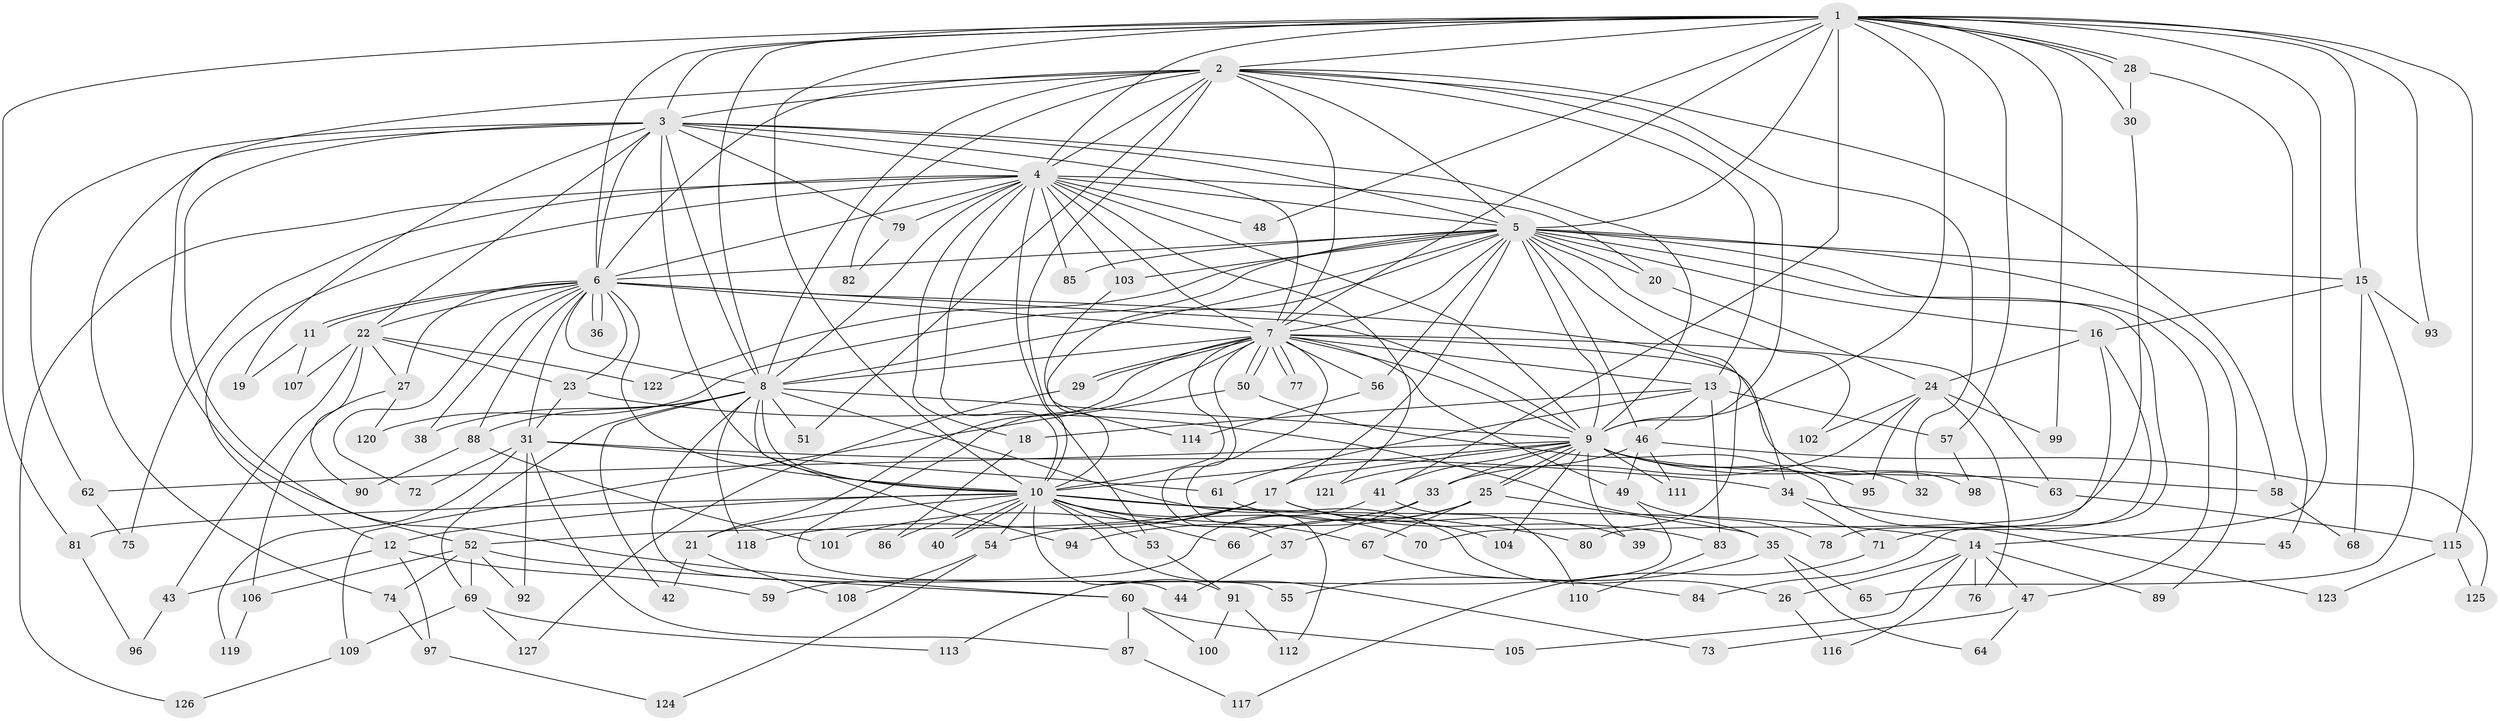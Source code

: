 // Generated by graph-tools (version 1.1) at 2025/01/03/09/25 03:01:17]
// undirected, 127 vertices, 279 edges
graph export_dot {
graph [start="1"]
  node [color=gray90,style=filled];
  1;
  2;
  3;
  4;
  5;
  6;
  7;
  8;
  9;
  10;
  11;
  12;
  13;
  14;
  15;
  16;
  17;
  18;
  19;
  20;
  21;
  22;
  23;
  24;
  25;
  26;
  27;
  28;
  29;
  30;
  31;
  32;
  33;
  34;
  35;
  36;
  37;
  38;
  39;
  40;
  41;
  42;
  43;
  44;
  45;
  46;
  47;
  48;
  49;
  50;
  51;
  52;
  53;
  54;
  55;
  56;
  57;
  58;
  59;
  60;
  61;
  62;
  63;
  64;
  65;
  66;
  67;
  68;
  69;
  70;
  71;
  72;
  73;
  74;
  75;
  76;
  77;
  78;
  79;
  80;
  81;
  82;
  83;
  84;
  85;
  86;
  87;
  88;
  89;
  90;
  91;
  92;
  93;
  94;
  95;
  96;
  97;
  98;
  99;
  100;
  101;
  102;
  103;
  104;
  105;
  106;
  107;
  108;
  109;
  110;
  111;
  112;
  113;
  114;
  115;
  116;
  117;
  118;
  119;
  120;
  121;
  122;
  123;
  124;
  125;
  126;
  127;
  1 -- 2;
  1 -- 3;
  1 -- 4;
  1 -- 5;
  1 -- 6;
  1 -- 7;
  1 -- 8;
  1 -- 9;
  1 -- 10;
  1 -- 14;
  1 -- 15;
  1 -- 28;
  1 -- 28;
  1 -- 30;
  1 -- 41;
  1 -- 48;
  1 -- 57;
  1 -- 81;
  1 -- 93;
  1 -- 99;
  1 -- 115;
  2 -- 3;
  2 -- 4;
  2 -- 5;
  2 -- 6;
  2 -- 7;
  2 -- 8;
  2 -- 9;
  2 -- 10;
  2 -- 13;
  2 -- 32;
  2 -- 51;
  2 -- 58;
  2 -- 60;
  2 -- 82;
  3 -- 4;
  3 -- 5;
  3 -- 6;
  3 -- 7;
  3 -- 8;
  3 -- 9;
  3 -- 10;
  3 -- 19;
  3 -- 22;
  3 -- 52;
  3 -- 62;
  3 -- 74;
  3 -- 79;
  4 -- 5;
  4 -- 6;
  4 -- 7;
  4 -- 8;
  4 -- 9;
  4 -- 10;
  4 -- 12;
  4 -- 18;
  4 -- 20;
  4 -- 48;
  4 -- 53;
  4 -- 75;
  4 -- 79;
  4 -- 85;
  4 -- 103;
  4 -- 121;
  4 -- 126;
  5 -- 6;
  5 -- 7;
  5 -- 8;
  5 -- 9;
  5 -- 10;
  5 -- 15;
  5 -- 16;
  5 -- 17;
  5 -- 20;
  5 -- 46;
  5 -- 47;
  5 -- 56;
  5 -- 70;
  5 -- 84;
  5 -- 85;
  5 -- 89;
  5 -- 102;
  5 -- 103;
  5 -- 120;
  5 -- 122;
  6 -- 7;
  6 -- 8;
  6 -- 9;
  6 -- 10;
  6 -- 11;
  6 -- 11;
  6 -- 22;
  6 -- 23;
  6 -- 27;
  6 -- 31;
  6 -- 34;
  6 -- 36;
  6 -- 36;
  6 -- 38;
  6 -- 72;
  6 -- 88;
  7 -- 8;
  7 -- 9;
  7 -- 10;
  7 -- 13;
  7 -- 21;
  7 -- 29;
  7 -- 29;
  7 -- 37;
  7 -- 49;
  7 -- 50;
  7 -- 50;
  7 -- 55;
  7 -- 56;
  7 -- 63;
  7 -- 77;
  7 -- 77;
  7 -- 98;
  7 -- 112;
  8 -- 9;
  8 -- 10;
  8 -- 26;
  8 -- 38;
  8 -- 42;
  8 -- 44;
  8 -- 51;
  8 -- 69;
  8 -- 88;
  8 -- 94;
  8 -- 118;
  9 -- 10;
  9 -- 17;
  9 -- 25;
  9 -- 25;
  9 -- 32;
  9 -- 33;
  9 -- 39;
  9 -- 41;
  9 -- 58;
  9 -- 62;
  9 -- 63;
  9 -- 95;
  9 -- 104;
  9 -- 111;
  10 -- 12;
  10 -- 14;
  10 -- 21;
  10 -- 40;
  10 -- 40;
  10 -- 53;
  10 -- 54;
  10 -- 66;
  10 -- 67;
  10 -- 70;
  10 -- 73;
  10 -- 80;
  10 -- 81;
  10 -- 86;
  10 -- 91;
  11 -- 19;
  11 -- 107;
  12 -- 43;
  12 -- 59;
  12 -- 97;
  13 -- 18;
  13 -- 46;
  13 -- 57;
  13 -- 61;
  13 -- 83;
  14 -- 26;
  14 -- 47;
  14 -- 76;
  14 -- 89;
  14 -- 105;
  14 -- 116;
  15 -- 16;
  15 -- 65;
  15 -- 68;
  15 -- 93;
  16 -- 24;
  16 -- 71;
  16 -- 78;
  17 -- 39;
  17 -- 52;
  17 -- 54;
  17 -- 83;
  17 -- 118;
  18 -- 86;
  20 -- 24;
  21 -- 42;
  21 -- 108;
  22 -- 23;
  22 -- 27;
  22 -- 43;
  22 -- 90;
  22 -- 107;
  22 -- 122;
  23 -- 31;
  23 -- 35;
  24 -- 33;
  24 -- 76;
  24 -- 95;
  24 -- 99;
  24 -- 102;
  25 -- 35;
  25 -- 66;
  25 -- 67;
  25 -- 94;
  26 -- 116;
  27 -- 106;
  27 -- 120;
  28 -- 30;
  28 -- 45;
  29 -- 127;
  30 -- 80;
  31 -- 34;
  31 -- 61;
  31 -- 72;
  31 -- 87;
  31 -- 92;
  31 -- 119;
  33 -- 37;
  33 -- 101;
  34 -- 45;
  34 -- 71;
  35 -- 55;
  35 -- 64;
  35 -- 65;
  37 -- 44;
  41 -- 59;
  41 -- 110;
  43 -- 96;
  46 -- 49;
  46 -- 111;
  46 -- 121;
  46 -- 125;
  47 -- 64;
  47 -- 73;
  49 -- 78;
  49 -- 113;
  50 -- 109;
  50 -- 123;
  52 -- 60;
  52 -- 69;
  52 -- 74;
  52 -- 92;
  52 -- 106;
  53 -- 91;
  54 -- 108;
  54 -- 124;
  56 -- 114;
  57 -- 98;
  58 -- 68;
  60 -- 87;
  60 -- 100;
  60 -- 105;
  61 -- 104;
  62 -- 75;
  63 -- 115;
  67 -- 84;
  69 -- 109;
  69 -- 113;
  69 -- 127;
  71 -- 117;
  74 -- 97;
  79 -- 82;
  81 -- 96;
  83 -- 110;
  87 -- 117;
  88 -- 90;
  88 -- 101;
  91 -- 100;
  91 -- 112;
  97 -- 124;
  103 -- 114;
  106 -- 119;
  109 -- 126;
  115 -- 123;
  115 -- 125;
}
